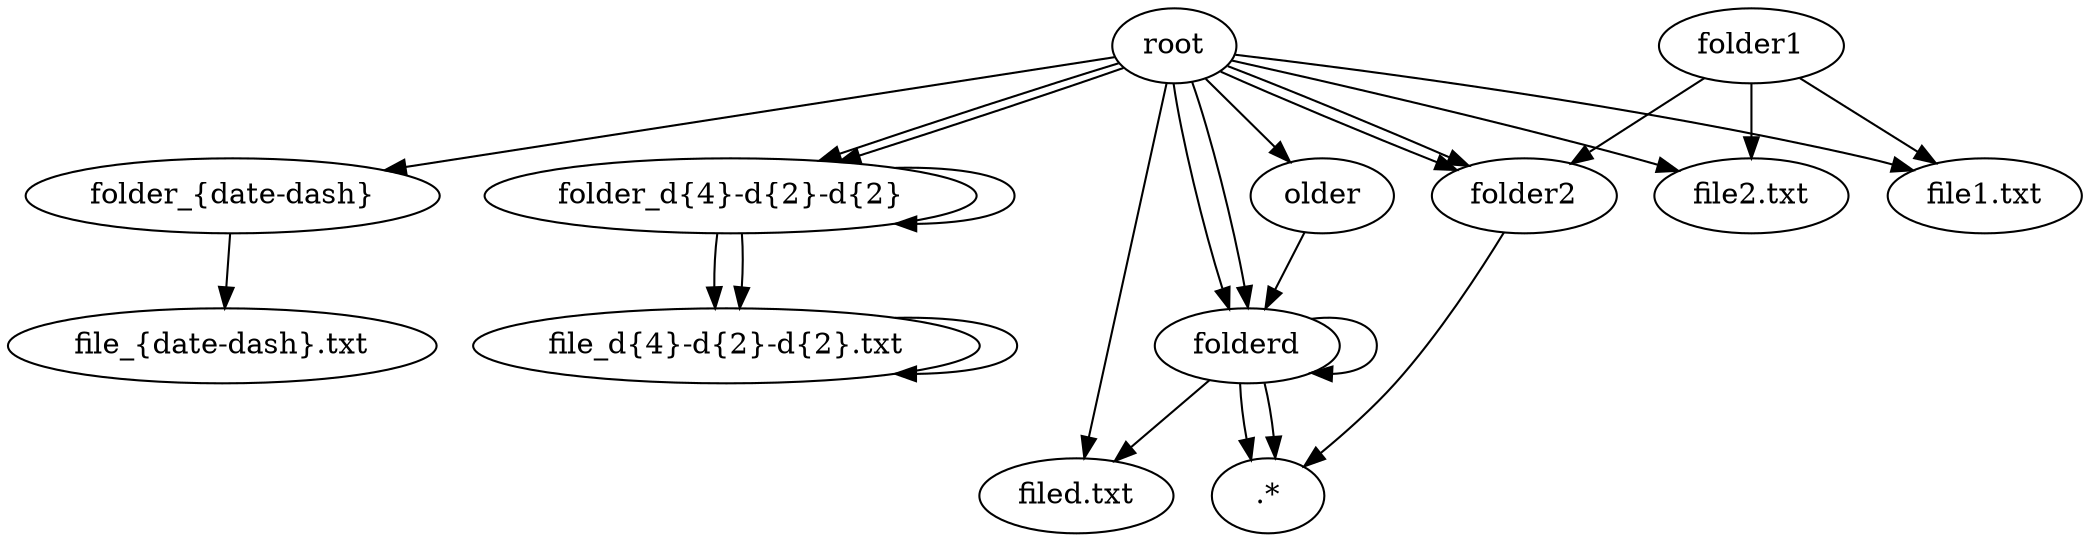 digraph "Graph" {
	root [description="Root of data classification" regex="^root$" tooltip="root : Root of data classification" type=folder]
	"folder\d" [tooltip="folder\d"]
	"file\d.txt" [tooltip="^file\d.txt$"]
	"folder\d" [tooltip="^folder\d$"]
	".*" [tooltip="^.*$"]
	folder2 [tooltip="^folder2$"]
	root -> "folder_{date-dash}"
	"folder_{date-dash}" -> "file_{date-dash}.txt"
	root -> "folder_\d{4}-\d{2}-\d{2}"
	"folder_\d{4}-\d{2}-\d{2}" -> "file_\d{4}-\d{2}-\d{2}.txt"
	root -> "folder_\d{4}-\d{2}-\d{2}"
	"folder_\d{4}-\d{2}-\d{2}" -> "file_\d{4}-\d{2}-\d{2}.txt"
	"folder_\d{4}-\d{2}-\d{2}" -> "folder_\d{4}-\d{2}-\d{2}"
	"file_\d{4}-\d{2}-\d{2}.txt" -> "file_\d{4}-\d{2}-\d{2}.txt"
	root -> "file1.txt"
	root -> folder2
	root -> "file2.txt"
	root -> older
	folder1 -> "file1.txt"
	folder1 -> folder2
	folder1 -> "file2.txt"
	older -> "folder\d"
	"folder\d" -> ".*"
	root -> "folder\d"
	root -> "file\d.txt"
	root -> "folder\d"
	"folder\d" -> "file\d.txt"
	"folder\d" -> "folder\d"
	"folder\d" -> ".*"
	root -> folder2
	folder2 -> ".*"
}
